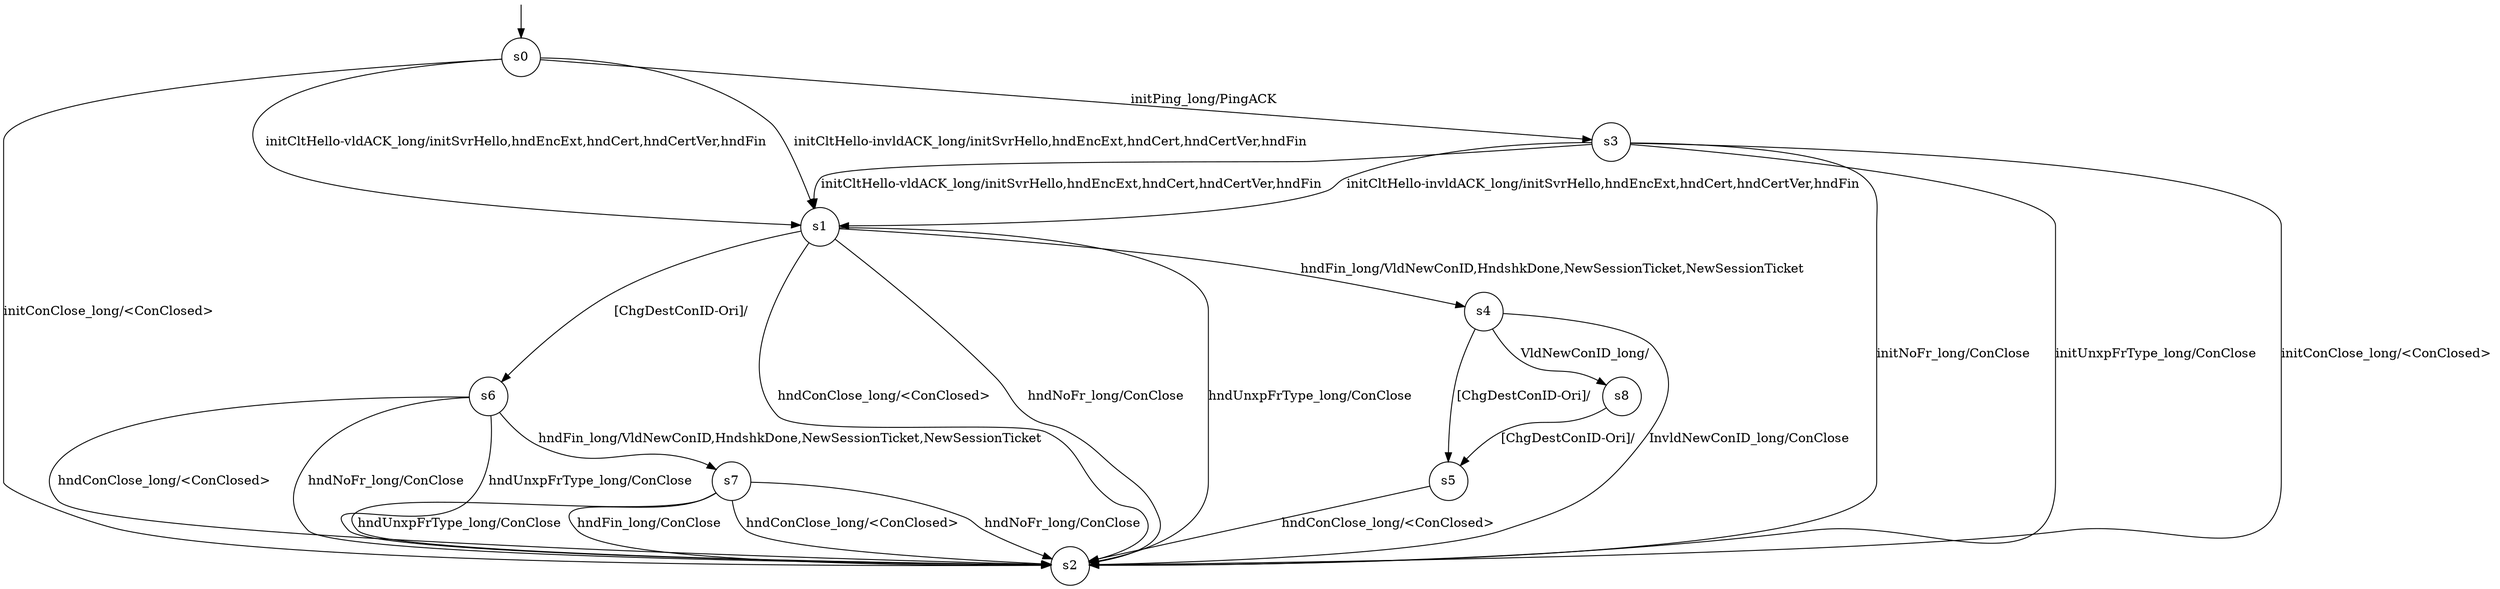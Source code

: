 digraph g {

s0 [shape="circle" label="s0"];
s1 [shape="circle" label="s1"];
s2 [shape="circle" label="s2"];
s3 [shape="circle" label="s3"];
s4 [shape="circle" label="s4"];
s5 [shape="circle" label="s5"];
s6 [shape="circle" label="s6"];
s7 [shape="circle" label="s7"];
s8 [shape="circle" label="s8"];
s0 -> s3 [label="initPing_long/PingACK "];
s0 -> s2 [label="initConClose_long/<ConClosed> "];
s0 -> s1 [label="initCltHello-vldACK_long/initSvrHello,hndEncExt,hndCert,hndCertVer,hndFin "];
s0 -> s1 [label="initCltHello-invldACK_long/initSvrHello,hndEncExt,hndCert,hndCertVer,hndFin "];
s1 -> s4 [label="hndFin_long/VldNewConID,HndshkDone,NewSessionTicket,NewSessionTicket "];
s1 -> s2 [label="hndConClose_long/<ConClosed> "];
s1 -> s2 [label="hndNoFr_long/ConClose "];
s1 -> s2 [label="hndUnxpFrType_long/ConClose "];
s1 -> s6 [label="[ChgDestConID-Ori]/ "];
s3 -> s2 [label="initConClose_long/<ConClosed> "];
s3 -> s1 [label="initCltHello-vldACK_long/initSvrHello,hndEncExt,hndCert,hndCertVer,hndFin "];
s3 -> s1 [label="initCltHello-invldACK_long/initSvrHello,hndEncExt,hndCert,hndCertVer,hndFin "];
s3 -> s2 [label="initNoFr_long/ConClose "];
s3 -> s2 [label="initUnxpFrType_long/ConClose "];
s4 -> s8 [label="VldNewConID_long/ "];
s4 -> s2 [label="InvldNewConID_long/ConClose "];
s4 -> s5 [label="[ChgDestConID-Ori]/ "];
s5 -> s2 [label="hndConClose_long/<ConClosed> "];
s6 -> s7 [label="hndFin_long/VldNewConID,HndshkDone,NewSessionTicket,NewSessionTicket "];
s6 -> s2 [label="hndConClose_long/<ConClosed> "];
s6 -> s2 [label="hndNoFr_long/ConClose "];
s6 -> s2 [label="hndUnxpFrType_long/ConClose "];
s7 -> s2 [label="hndFin_long/ConClose "];
s7 -> s2 [label="hndConClose_long/<ConClosed> "];
s7 -> s2 [label="hndNoFr_long/ConClose "];
s7 -> s2 [label="hndUnxpFrType_long/ConClose "];
s8 -> s5 [label="[ChgDestConID-Ori]/ "];

__start0 [label="" shape="none" width="0" height="0"];
__start0 -> s0;

}
